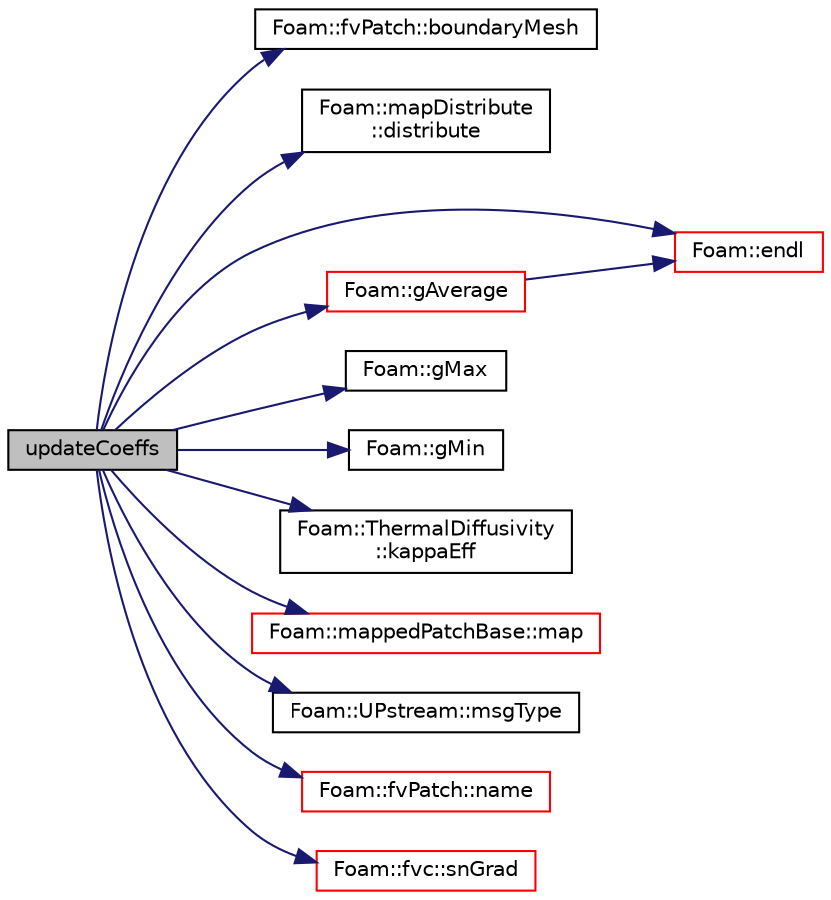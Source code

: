 digraph "updateCoeffs"
{
  bgcolor="transparent";
  edge [fontname="Helvetica",fontsize="10",labelfontname="Helvetica",labelfontsize="10"];
  node [fontname="Helvetica",fontsize="10",shape=record];
  rankdir="LR";
  Node712 [label="updateCoeffs",height=0.2,width=0.4,color="black", fillcolor="grey75", style="filled", fontcolor="black"];
  Node712 -> Node713 [color="midnightblue",fontsize="10",style="solid",fontname="Helvetica"];
  Node713 [label="Foam::fvPatch::boundaryMesh",height=0.2,width=0.4,color="black",URL="$a23693.html#adeb163bcd9dd47dcdc4a8f2ccf1c53eb",tooltip="Return boundaryMesh reference. "];
  Node712 -> Node714 [color="midnightblue",fontsize="10",style="solid",fontname="Helvetica"];
  Node714 [label="Foam::mapDistribute\l::distribute",height=0.2,width=0.4,color="black",URL="$a28513.html#a93e1a643307eb8869f583019ca92cec2",tooltip="Distribute data using default commsType. "];
  Node712 -> Node715 [color="midnightblue",fontsize="10",style="solid",fontname="Helvetica"];
  Node715 [label="Foam::endl",height=0.2,width=0.4,color="red",URL="$a21851.html#a2db8fe02a0d3909e9351bb4275b23ce4",tooltip="Add newline and flush stream. "];
  Node712 -> Node717 [color="midnightblue",fontsize="10",style="solid",fontname="Helvetica"];
  Node717 [label="Foam::gAverage",height=0.2,width=0.4,color="red",URL="$a21851.html#ab45e56189711a2e5cdd381a0e2b6cc5c"];
  Node717 -> Node715 [color="midnightblue",fontsize="10",style="solid",fontname="Helvetica"];
  Node712 -> Node737 [color="midnightblue",fontsize="10",style="solid",fontname="Helvetica"];
  Node737 [label="Foam::gMax",height=0.2,width=0.4,color="black",URL="$a21851.html#ae8d631fb8e841947408bb711abfb1e67"];
  Node712 -> Node738 [color="midnightblue",fontsize="10",style="solid",fontname="Helvetica"];
  Node738 [label="Foam::gMin",height=0.2,width=0.4,color="black",URL="$a21851.html#aca330ee6cfe7d602300dbc5905f8c9f6"];
  Node712 -> Node739 [color="midnightblue",fontsize="10",style="solid",fontname="Helvetica"];
  Node739 [label="Foam::ThermalDiffusivity\l::kappaEff",height=0.2,width=0.4,color="black",URL="$a31989.html#ada88bb55eb3b72b0a8a68cdd009e2551",tooltip="Return the effective turbulent thermal diffusivity for temperature. "];
  Node712 -> Node740 [color="midnightblue",fontsize="10",style="solid",fontname="Helvetica"];
  Node740 [label="Foam::mappedPatchBase::map",height=0.2,width=0.4,color="red",URL="$a26225.html#a0d1a7c7846db8dd8bd74f9de120d62f6",tooltip="Return reference to the parallel distribution map. "];
  Node712 -> Node1012 [color="midnightblue",fontsize="10",style="solid",fontname="Helvetica"];
  Node1012 [label="Foam::UPstream::msgType",height=0.2,width=0.4,color="black",URL="$a27377.html#ae5b8fe6652f6320aa6c7f5c44b6f01b7",tooltip="Message tag of standard messages. "];
  Node712 -> Node1046 [color="midnightblue",fontsize="10",style="solid",fontname="Helvetica"];
  Node1046 [label="Foam::fvPatch::name",height=0.2,width=0.4,color="red",URL="$a23693.html#acc80e00a8ac919288fb55bd14cc88bf6",tooltip="Return name. "];
  Node712 -> Node1048 [color="midnightblue",fontsize="10",style="solid",fontname="Helvetica"];
  Node1048 [label="Foam::fvc::snGrad",height=0.2,width=0.4,color="red",URL="$a21861.html#a15da734ee906cb52cf17937ab84c41a0"];
}
